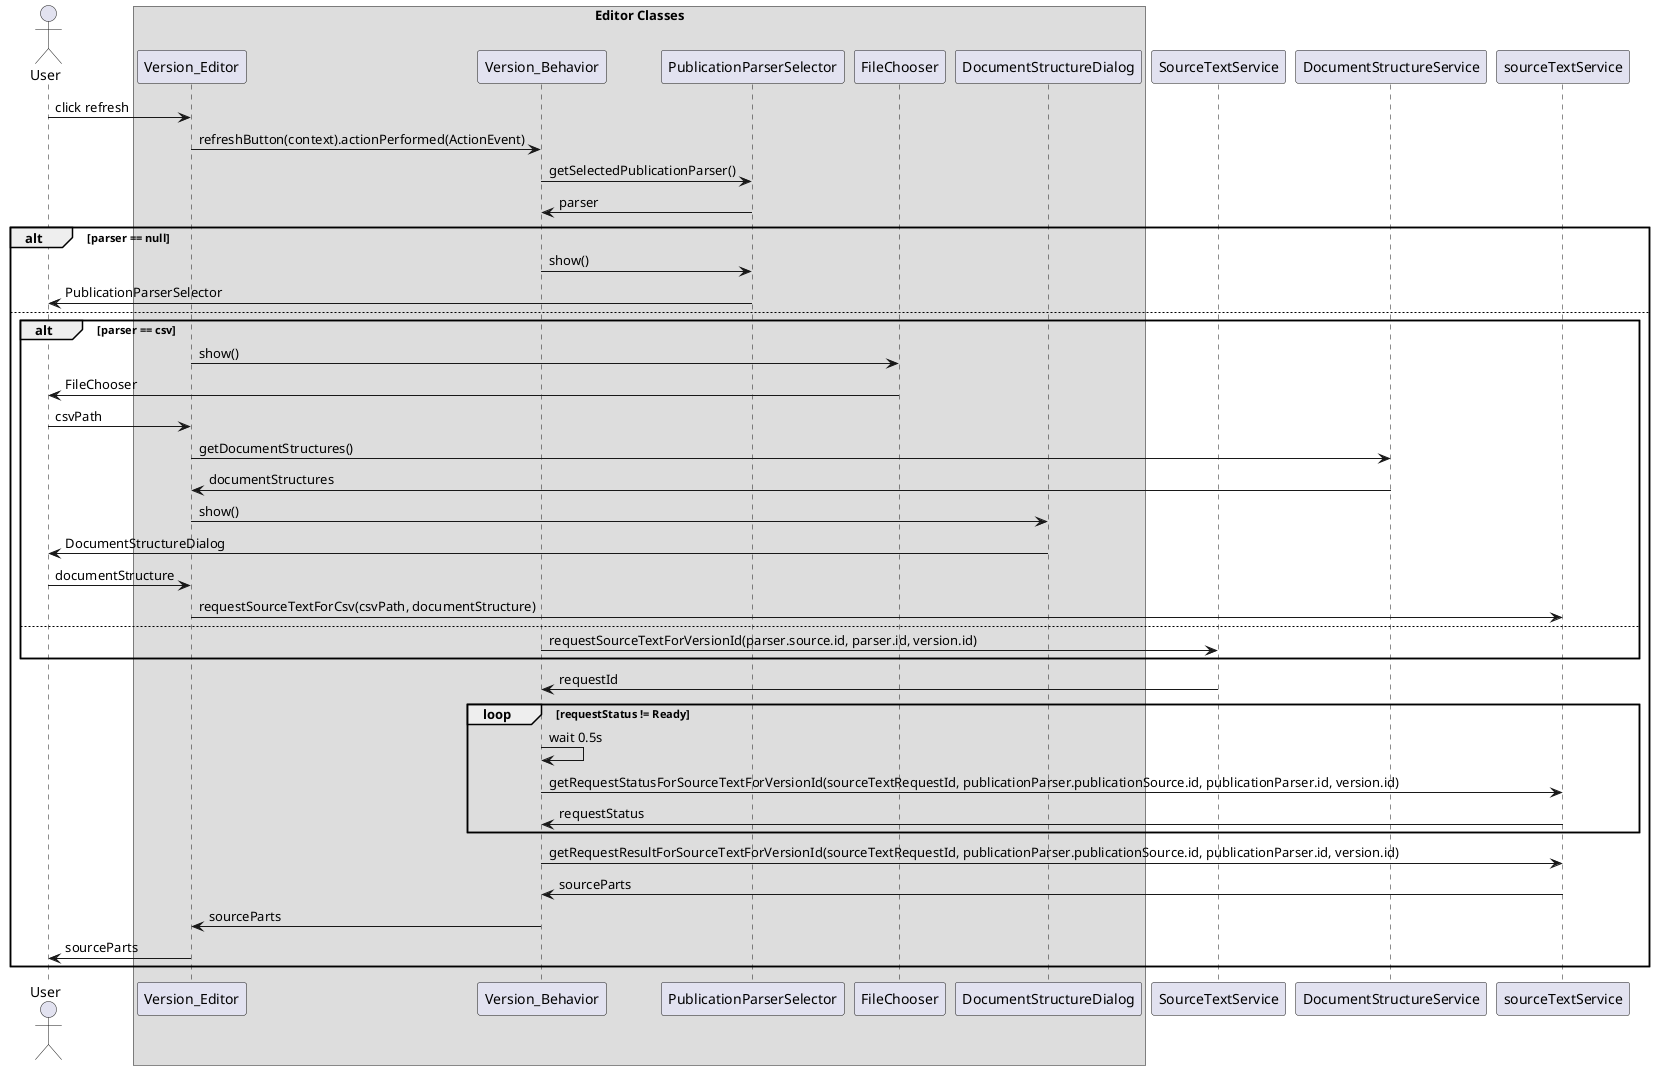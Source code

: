 @startuml
actor User as user
box Editor Classes
participant Version_Editor as editor
participant Version_Behavior as behavior
participant PublicationParserSelector as selparser
participant FileChooser as fchoser
participant DocumentStructureDialog as dsdialog
end box
participant SourceTextService as stservice
participant DocumentStructureService as dsservice

user -> editor : click refresh
editor -> behavior :refreshButton(context).actionPerformed(ActionEvent)
behavior -> selparser : getSelectedPublicationParser()
selparser -> behavior : parser
alt parser == null
behavior -> selparser : show()
selparser -> user : PublicationParserSelector
else
alt parser == csv
editor -> fchoser : show()
fchoser -> user : FileChooser
user ->editor : csvPath
editor -> dsservice : getDocumentStructures()
dsservice -> editor : documentStructures
editor -> dsdialog : show()
dsdialog -> user : DocumentStructureDialog
user -> editor : documentStructure
editor -> sourceTextService : requestSourceTextForCsv(csvPath, documentStructure)
else
behavior -> stservice: requestSourceTextForVersionId(parser.source.id, parser.id, version.id)
end
stservice -> behavior: requestId
    loop requestStatus != Ready
        behavior -> behavior : wait 0.5s
        behavior -> sourceTextService : getRequestStatusForSourceTextForVersionId(sourceTextRequestId, publicationParser.publicationSource.id, publicationParser.id, version.id)
        sourceTextService -> behavior : requestStatus
    end
behavior -> sourceTextService : getRequestResultForSourceTextForVersionId(sourceTextRequestId, publicationParser.publicationSource.id, publicationParser.id, version.id)
sourceTextService -> behavior : sourceParts
behavior -> editor : sourceParts
editor -> user : sourceParts
end
@enduml